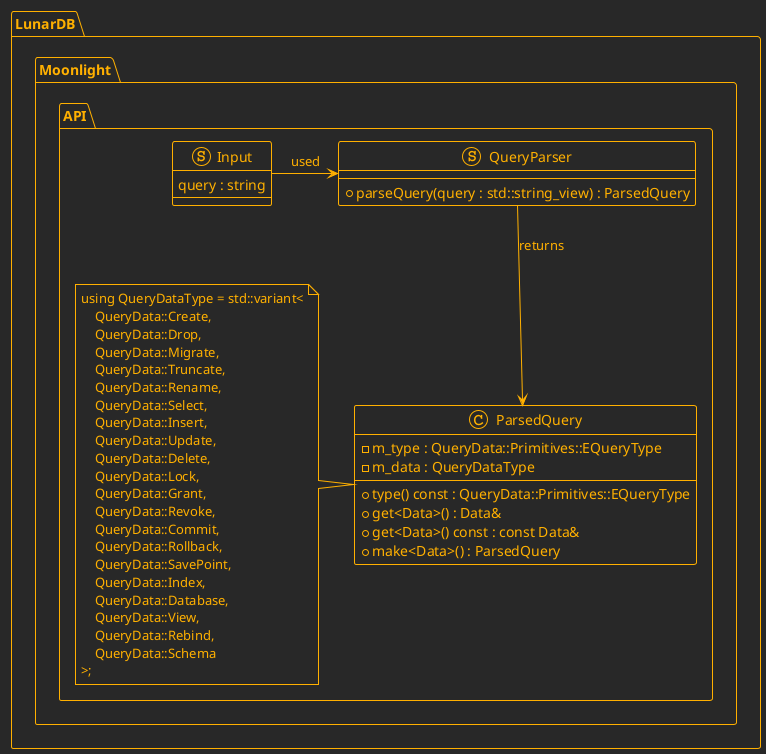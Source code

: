 @startuml Moonlight
!theme crt-amber

namespace LunarDB.Moonlight.API {

class ParsedQuery {

    + type() const : QueryData::Primitives::EQueryType
    + get<Data>() : Data&
    + get<Data>() const : const Data&
    + make<Data>() : ParsedQuery

    - m_type : QueryData::Primitives::EQueryType
    - m_data : QueryDataType
}
note left
using QueryDataType = std::variant<
    QueryData::Create,
    QueryData::Drop,
    QueryData::Migrate,
    QueryData::Truncate,
    QueryData::Rename,
    QueryData::Select,
    QueryData::Insert,
    QueryData::Update,
    QueryData::Delete,
    QueryData::Lock,
    QueryData::Grant,
    QueryData::Revoke,
    QueryData::Commit,
    QueryData::Rollback,
    QueryData::SavePoint,
    QueryData::Index,
    QueryData::Database,
    QueryData::View,
    QueryData::Rebind,
    QueryData::Schema
>;
end note

stereotype QueryParser {
    + parseQuery(query : std::string_view) : ParsedQuery
}

stereotype Input {
    query : string
}

Input -> QueryParser : used
QueryParser --> ParsedQuery : returns

}

@enduml